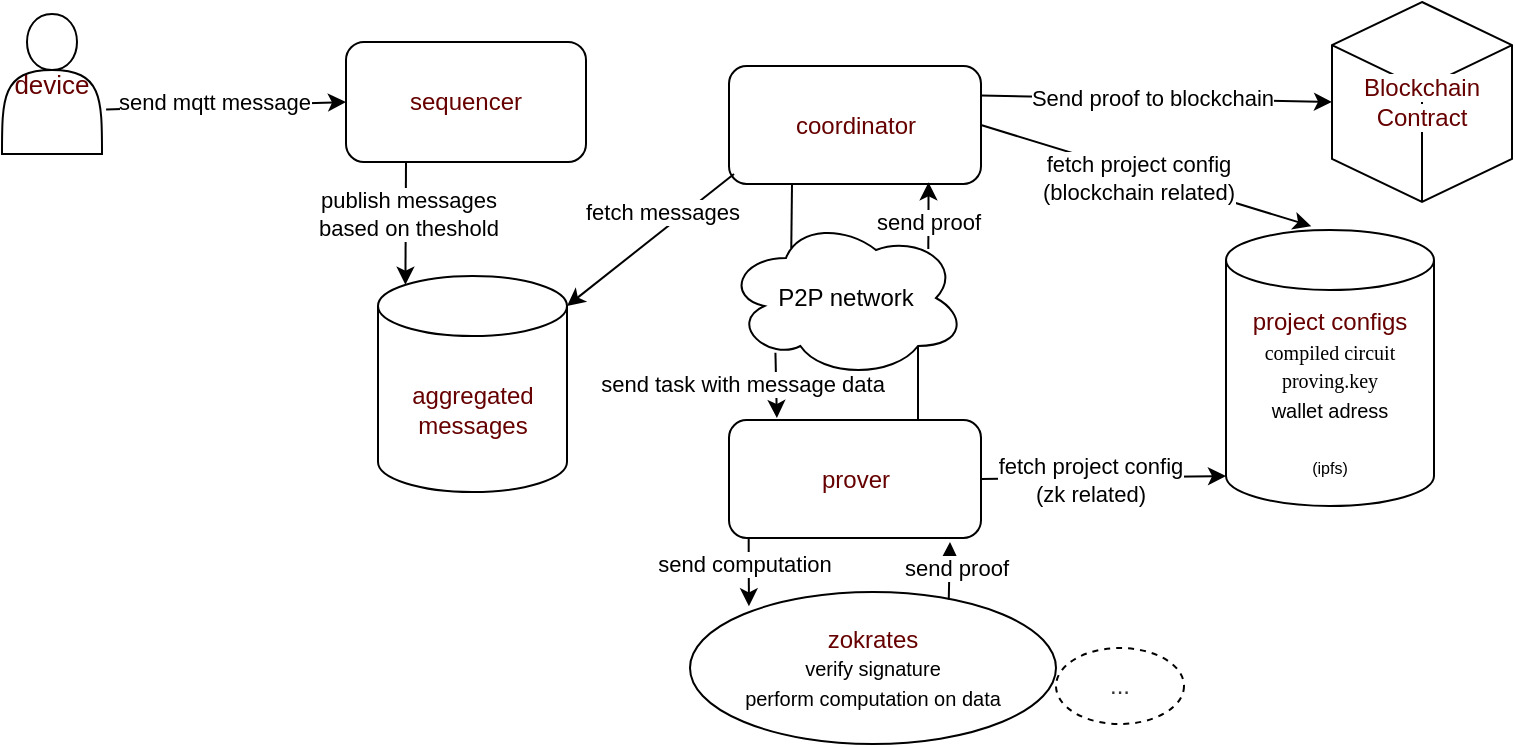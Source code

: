 <mxfile version="24.6.3" type="device">
  <diagram name="第 1 页" id="A09lGtO91ABeVb0lPZ-M">
    <mxGraphModel dx="794" dy="791" grid="0" gridSize="10" guides="1" tooltips="1" connect="1" arrows="1" fold="1" page="1" pageScale="1" pageWidth="1169" pageHeight="827" background="none" math="0" shadow="0">
      <root>
        <mxCell id="0" />
        <mxCell id="1" parent="0" />
        <mxCell id="P-kxANTKAj5TKY9pIXBq-4" value="" style="endArrow=classic;html=1;rounded=1;fontColor=default;labelBackgroundColor=none;entryX=0;entryY=0.5;entryDx=0;entryDy=0;exitX=1.041;exitY=0.682;exitDx=0;exitDy=0;exitPerimeter=0;" parent="1" target="rQoA9Tk0U78shAQG84SL-45" edge="1" source="rQoA9Tk0U78shAQG84SL-39">
          <mxGeometry width="50" height="50" relative="1" as="geometry">
            <mxPoint x="-2" y="54.97" as="sourcePoint" />
            <mxPoint x="172.984" y="56.004" as="targetPoint" />
          </mxGeometry>
        </mxCell>
        <mxCell id="rQoA9Tk0U78shAQG84SL-46" value="&lt;font face=&quot;Helvetica&quot;&gt;send mqtt message&lt;/font&gt;" style="edgeLabel;html=1;align=center;verticalAlign=middle;resizable=0;points=[];" vertex="1" connectable="0" parent="P-kxANTKAj5TKY9pIXBq-4">
          <mxGeometry x="-0.105" y="2" relative="1" as="geometry">
            <mxPoint as="offset" />
          </mxGeometry>
        </mxCell>
        <mxCell id="P-kxANTKAj5TKY9pIXBq-16" value="&lt;div&gt;&lt;font color=&quot;#660000&quot;&gt;coordinator&lt;/font&gt;&lt;/div&gt;" style="rounded=1;whiteSpace=wrap;html=1;labelBackgroundColor=none;" parent="1" vertex="1">
          <mxGeometry x="363.5" y="32" width="126" height="59" as="geometry" />
        </mxCell>
        <mxCell id="P-kxANTKAj5TKY9pIXBq-19" value="P2P network" style="ellipse;shape=cloud;whiteSpace=wrap;html=1;labelBackgroundColor=none;rounded=1;" parent="1" vertex="1">
          <mxGeometry x="362" y="108" width="120" height="80" as="geometry" />
        </mxCell>
        <mxCell id="P-kxANTKAj5TKY9pIXBq-41" value="&lt;font color=&quot;#660000&quot;&gt;prover&lt;/font&gt;" style="rounded=1;whiteSpace=wrap;html=1;labelBackgroundColor=none;" parent="1" vertex="1">
          <mxGeometry x="363.5" y="209" width="126" height="59" as="geometry" />
        </mxCell>
        <mxCell id="P-kxANTKAj5TKY9pIXBq-42" value="" style="endArrow=classic;html=1;rounded=1;fontColor=default;labelBackgroundColor=none;exitX=0.078;exitY=1.003;exitDx=0;exitDy=0;entryX=0.161;entryY=0.094;entryDx=0;entryDy=0;entryPerimeter=0;exitPerimeter=0;" parent="1" source="P-kxANTKAj5TKY9pIXBq-41" edge="1" target="rQoA9Tk0U78shAQG84SL-3">
          <mxGeometry width="50" height="50" relative="1" as="geometry">
            <mxPoint x="-52" y="778.14" as="sourcePoint" />
            <mxPoint x="217.505" y="470.842" as="targetPoint" />
          </mxGeometry>
        </mxCell>
        <mxCell id="rQoA9Tk0U78shAQG84SL-8" value="send computation" style="edgeLabel;html=1;align=center;verticalAlign=middle;resizable=0;points=[];" vertex="1" connectable="0" parent="P-kxANTKAj5TKY9pIXBq-42">
          <mxGeometry x="-0.033" y="-3" relative="1" as="geometry">
            <mxPoint y="-4" as="offset" />
          </mxGeometry>
        </mxCell>
        <mxCell id="P-kxANTKAj5TKY9pIXBq-43" value="" style="endArrow=classic;html=1;rounded=1;entryX=0.19;entryY=-0.017;entryDx=0;entryDy=0;entryPerimeter=0;exitX=0.206;exitY=0.842;exitDx=0;exitDy=0;exitPerimeter=0;fontColor=default;labelBackgroundColor=none;" parent="1" source="P-kxANTKAj5TKY9pIXBq-19" target="P-kxANTKAj5TKY9pIXBq-41" edge="1">
          <mxGeometry width="50" height="50" relative="1" as="geometry">
            <mxPoint x="190" y="670" as="sourcePoint" />
            <mxPoint x="-30" y="760" as="targetPoint" />
          </mxGeometry>
        </mxCell>
        <mxCell id="rQoA9Tk0U78shAQG84SL-5" value="send task with message data" style="edgeLabel;html=1;align=center;verticalAlign=middle;resizable=0;points=[];" vertex="1" connectable="0" parent="P-kxANTKAj5TKY9pIXBq-43">
          <mxGeometry x="-0.069" y="-3" relative="1" as="geometry">
            <mxPoint x="-14" as="offset" />
          </mxGeometry>
        </mxCell>
        <mxCell id="P-kxANTKAj5TKY9pIXBq-52" value="" style="endArrow=classic;html=1;rounded=1;exitX=1;exitY=0.25;exitDx=0;exitDy=0;fontColor=default;labelBackgroundColor=none;strokeWidth=1;entryX=0;entryY=0.5;entryDx=0;entryDy=0;entryPerimeter=0;" parent="1" source="P-kxANTKAj5TKY9pIXBq-16" target="rQoA9Tk0U78shAQG84SL-37" edge="1">
          <mxGeometry width="50" height="50" relative="1" as="geometry">
            <mxPoint x="600" y="960" as="sourcePoint" />
            <mxPoint x="71.5" y="154.5" as="targetPoint" />
          </mxGeometry>
        </mxCell>
        <mxCell id="P-kxANTKAj5TKY9pIXBq-53" value="&lt;div&gt;&lt;br&gt;&lt;/div&gt;" style="edgeLabel;html=1;align=center;verticalAlign=middle;resizable=0;points=[];labelBackgroundColor=none;rounded=1;" parent="P-kxANTKAj5TKY9pIXBq-52" vertex="1" connectable="0">
          <mxGeometry x="-0.012" y="-1" relative="1" as="geometry">
            <mxPoint x="-4" y="-16" as="offset" />
          </mxGeometry>
        </mxCell>
        <mxCell id="rQoA9Tk0U78shAQG84SL-10" value="&lt;div&gt;Send proof to blockchain&lt;/div&gt;" style="edgeLabel;html=1;align=center;verticalAlign=middle;resizable=0;points=[];" vertex="1" connectable="0" parent="P-kxANTKAj5TKY9pIXBq-52">
          <mxGeometry x="-0.028" y="1" relative="1" as="geometry">
            <mxPoint as="offset" />
          </mxGeometry>
        </mxCell>
        <mxCell id="P-kxANTKAj5TKY9pIXBq-60" value="&lt;div&gt;&lt;font color=&quot;#660000&quot; style=&quot;font-size: 12px;&quot; face=&quot;Helvetica&quot;&gt;project configs&lt;/font&gt;&lt;/div&gt;&lt;div&gt;&lt;font style=&quot;font-size: 10px;&quot; face=&quot;DFGghioapLaS5mhI9reb&quot;&gt;compiled circuit&lt;/font&gt;&lt;/div&gt;&lt;div&gt;&lt;font style=&quot;font-size: 10px;&quot; face=&quot;DFGghioapLaS5mhI9reb&quot;&gt;proving.key&lt;/font&gt;&lt;/div&gt;&lt;div&gt;&lt;font style=&quot;font-size: 10px;&quot; face=&quot;Helvetica&quot;&gt;wallet adress&lt;/font&gt;&lt;br&gt;&lt;/div&gt;&lt;div&gt;&lt;br&gt;&lt;/div&gt;&lt;div&gt;&lt;font style=&quot;font-size: 8px;&quot;&gt;(ipfs)&lt;/font&gt;&lt;br&gt;&lt;/div&gt;" style="shape=cylinder3;whiteSpace=wrap;html=1;boundedLbl=1;backgroundOutline=1;size=15;labelBackgroundColor=none;rounded=1;" parent="1" vertex="1">
          <mxGeometry x="612" y="114" width="104" height="138" as="geometry" />
        </mxCell>
        <mxCell id="zauLdbbxjyopaiMLOlRp-5" value="&lt;font color=&quot;#660000&quot;&gt;aggregated messages&lt;/font&gt;" style="shape=cylinder3;whiteSpace=wrap;html=1;boundedLbl=1;backgroundOutline=1;size=15;labelBackgroundColor=none;rounded=1;" parent="1" vertex="1">
          <mxGeometry x="188" y="137" width="94.5" height="108" as="geometry" />
        </mxCell>
        <mxCell id="zauLdbbxjyopaiMLOlRp-7" value="" style="endArrow=classic;html=1;rounded=1;entryX=0.41;entryY=-0.014;entryDx=0;entryDy=0;exitX=1;exitY=0.5;exitDx=0;exitDy=0;fontColor=default;labelBackgroundColor=none;entryPerimeter=0;" parent="1" source="P-kxANTKAj5TKY9pIXBq-16" target="P-kxANTKAj5TKY9pIXBq-60" edge="1">
          <mxGeometry width="50" height="50" relative="1" as="geometry">
            <mxPoint x="243" y="316.5" as="sourcePoint" />
            <mxPoint x="391" y="229" as="targetPoint" />
          </mxGeometry>
        </mxCell>
        <mxCell id="rQoA9Tk0U78shAQG84SL-26" value="&lt;div&gt;fetch project config&lt;/div&gt;&lt;div&gt;(blockchain related)&lt;br&gt;&lt;/div&gt;" style="edgeLabel;html=1;align=center;verticalAlign=middle;resizable=0;points=[];" vertex="1" connectable="0" parent="zauLdbbxjyopaiMLOlRp-7">
          <mxGeometry x="-0.152" y="2" relative="1" as="geometry">
            <mxPoint x="8" y="7" as="offset" />
          </mxGeometry>
        </mxCell>
        <mxCell id="zauLdbbxjyopaiMLOlRp-9" value="" style="endArrow=classic;html=1;rounded=1;fontColor=default;labelBackgroundColor=none;entryX=1;entryY=0;entryDx=0;entryDy=15;entryPerimeter=0;" parent="1" target="zauLdbbxjyopaiMLOlRp-5" edge="1">
          <mxGeometry width="50" height="50" relative="1" as="geometry">
            <mxPoint x="366" y="86" as="sourcePoint" />
            <mxPoint x="507" y="115" as="targetPoint" />
          </mxGeometry>
        </mxCell>
        <mxCell id="rQoA9Tk0U78shAQG84SL-24" value="fetch messages" style="edgeLabel;html=1;align=center;verticalAlign=middle;resizable=0;points=[];" vertex="1" connectable="0" parent="zauLdbbxjyopaiMLOlRp-9">
          <mxGeometry x="-0.159" y="-3" relative="1" as="geometry">
            <mxPoint x="1" y="-7" as="offset" />
          </mxGeometry>
        </mxCell>
        <mxCell id="zauLdbbxjyopaiMLOlRp-11" value="" style="endArrow=classic;html=1;rounded=1;fontColor=default;labelBackgroundColor=none;exitX=0.25;exitY=1;exitDx=0;exitDy=0;strokeWidth=1;entryX=0.145;entryY=0;entryDx=0;entryDy=4.35;entryPerimeter=0;" parent="1" source="rQoA9Tk0U78shAQG84SL-45" target="zauLdbbxjyopaiMLOlRp-5" edge="1">
          <mxGeometry width="50" height="50" relative="1" as="geometry">
            <mxPoint x="301.0" y="64.5" as="sourcePoint" />
            <mxPoint x="593" y="86" as="targetPoint" />
          </mxGeometry>
        </mxCell>
        <mxCell id="rQoA9Tk0U78shAQG84SL-11" value="&lt;div&gt;publish messages&lt;/div&gt;&lt;div&gt;based on theshold&lt;br&gt;&lt;/div&gt;" style="edgeLabel;html=1;align=center;verticalAlign=middle;resizable=0;points=[];" vertex="1" connectable="0" parent="zauLdbbxjyopaiMLOlRp-11">
          <mxGeometry x="-0.145" y="1" relative="1" as="geometry">
            <mxPoint as="offset" />
          </mxGeometry>
        </mxCell>
        <mxCell id="rQoA9Tk0U78shAQG84SL-3" value="&lt;div&gt;&lt;font color=&quot;#660000&quot;&gt;zokrates&lt;/font&gt;&lt;/div&gt;&lt;div&gt;&lt;font style=&quot;font-size: 10px;&quot;&gt;verify signature&lt;/font&gt;&lt;/div&gt;&lt;div&gt;&lt;font style=&quot;font-size: 10px;&quot;&gt;perform computation on data&lt;/font&gt;&lt;br&gt;&lt;/div&gt;" style="ellipse;whiteSpace=wrap;html=1;labelBackgroundColor=none;rounded=1;" vertex="1" parent="1">
          <mxGeometry x="344" y="295" width="183" height="76" as="geometry" />
        </mxCell>
        <mxCell id="rQoA9Tk0U78shAQG84SL-20" value="" style="endArrow=classic;html=1;rounded=0;exitX=0.707;exitY=0.049;exitDx=0;exitDy=0;exitPerimeter=0;" edge="1" parent="1" source="rQoA9Tk0U78shAQG84SL-3">
          <mxGeometry width="50" height="50" relative="1" as="geometry">
            <mxPoint x="474" y="310" as="sourcePoint" />
            <mxPoint x="474" y="270" as="targetPoint" />
          </mxGeometry>
        </mxCell>
        <mxCell id="rQoA9Tk0U78shAQG84SL-21" value="send proof" style="edgeLabel;html=1;align=center;verticalAlign=middle;resizable=0;points=[];" vertex="1" connectable="0" parent="rQoA9Tk0U78shAQG84SL-20">
          <mxGeometry x="0.116" y="-3" relative="1" as="geometry">
            <mxPoint as="offset" />
          </mxGeometry>
        </mxCell>
        <mxCell id="rQoA9Tk0U78shAQG84SL-22" value="" style="endArrow=classic;html=1;rounded=0;exitX=0.843;exitY=0.193;exitDx=0;exitDy=0;exitPerimeter=0;entryX=0.792;entryY=0.986;entryDx=0;entryDy=0;entryPerimeter=0;" edge="1" parent="1" source="P-kxANTKAj5TKY9pIXBq-19" target="P-kxANTKAj5TKY9pIXBq-16">
          <mxGeometry width="50" height="50" relative="1" as="geometry">
            <mxPoint x="336" y="310" as="sourcePoint" />
            <mxPoint x="328" y="189" as="targetPoint" />
          </mxGeometry>
        </mxCell>
        <mxCell id="rQoA9Tk0U78shAQG84SL-42" value="&lt;div&gt;send proof&lt;/div&gt;" style="edgeLabel;html=1;align=center;verticalAlign=middle;resizable=0;points=[];" vertex="1" connectable="0" parent="rQoA9Tk0U78shAQG84SL-22">
          <mxGeometry x="0.219" relative="1" as="geometry">
            <mxPoint y="7" as="offset" />
          </mxGeometry>
        </mxCell>
        <mxCell id="rQoA9Tk0U78shAQG84SL-37" value="&lt;div&gt;&lt;font color=&quot;#660000&quot;&gt;&lt;span style=&quot;background-color: rgb(255, 255, 255);&quot;&gt;Blockchain&lt;br&gt;&lt;/span&gt;&lt;/font&gt;&lt;/div&gt;&lt;div&gt;&lt;font color=&quot;#660000&quot;&gt;&lt;span style=&quot;background-color: rgb(255, 255, 255);&quot;&gt;Contract&lt;/span&gt;&lt;/font&gt;&lt;/div&gt;" style="html=1;whiteSpace=wrap;shape=isoCube2;backgroundOutline=1;isoAngle=15;" vertex="1" parent="1">
          <mxGeometry x="665" width="90" height="100" as="geometry" />
        </mxCell>
        <mxCell id="rQoA9Tk0U78shAQG84SL-39" value="&lt;font color=&quot;#660000&quot; style=&quot;font-size: 13px;&quot;&gt;device&lt;/font&gt;" style="shape=actor;whiteSpace=wrap;html=1;" vertex="1" parent="1">
          <mxGeometry y="6" width="50" height="70" as="geometry" />
        </mxCell>
        <mxCell id="rQoA9Tk0U78shAQG84SL-41" value="" style="endArrow=none;html=1;rounded=0;entryX=0.8;entryY=0.8;entryDx=0;entryDy=0;entryPerimeter=0;exitX=0.75;exitY=0;exitDx=0;exitDy=0;" edge="1" parent="1" source="P-kxANTKAj5TKY9pIXBq-41" target="P-kxANTKAj5TKY9pIXBq-19">
          <mxGeometry width="50" height="50" relative="1" as="geometry">
            <mxPoint x="246" y="378" as="sourcePoint" />
            <mxPoint x="296" y="328" as="targetPoint" />
          </mxGeometry>
        </mxCell>
        <mxCell id="rQoA9Tk0U78shAQG84SL-43" value="" style="endArrow=none;html=1;rounded=0;entryX=0.25;entryY=1;entryDx=0;entryDy=0;exitX=0.272;exitY=0.188;exitDx=0;exitDy=0;exitPerimeter=0;" edge="1" parent="1" source="P-kxANTKAj5TKY9pIXBq-19" target="P-kxANTKAj5TKY9pIXBq-16">
          <mxGeometry width="50" height="50" relative="1" as="geometry">
            <mxPoint x="246" y="378" as="sourcePoint" />
            <mxPoint x="296" y="328" as="targetPoint" />
          </mxGeometry>
        </mxCell>
        <mxCell id="rQoA9Tk0U78shAQG84SL-45" value="&lt;div&gt;&lt;font color=&quot;#660000&quot;&gt;sequencer&lt;/font&gt;&lt;/div&gt;" style="rounded=1;whiteSpace=wrap;html=1;" vertex="1" parent="1">
          <mxGeometry x="172" y="20" width="120" height="60" as="geometry" />
        </mxCell>
        <mxCell id="rQoA9Tk0U78shAQG84SL-48" value="..." style="ellipse;whiteSpace=wrap;html=1;labelBackgroundColor=none;rounded=1;fillColor=none;fontColor=#333333;strokeColor=default;dashed=1;" vertex="1" parent="1">
          <mxGeometry x="527" y="323" width="64" height="38" as="geometry" />
        </mxCell>
        <mxCell id="P-kxANTKAj5TKY9pIXBq-46" value="" style="endArrow=classic;html=1;rounded=1;exitX=1;exitY=0.5;exitDx=0;exitDy=0;fontColor=default;labelBackgroundColor=none;entryX=0;entryY=1;entryDx=0;entryDy=-15;entryPerimeter=0;" parent="1" source="P-kxANTKAj5TKY9pIXBq-41" target="P-kxANTKAj5TKY9pIXBq-60" edge="1">
          <mxGeometry width="50" height="50" relative="1" as="geometry">
            <mxPoint x="520" y="800" as="sourcePoint" />
            <mxPoint x="428" y="589.5" as="targetPoint" />
          </mxGeometry>
        </mxCell>
        <mxCell id="rQoA9Tk0U78shAQG84SL-7" value="&lt;div&gt;fetch project config&lt;/div&gt;&lt;div&gt;(zk related)&lt;br&gt;&lt;/div&gt;" style="edgeLabel;html=1;align=center;verticalAlign=middle;resizable=0;points=[];" vertex="1" connectable="0" parent="P-kxANTKAj5TKY9pIXBq-46">
          <mxGeometry x="-0.209" y="-1" relative="1" as="geometry">
            <mxPoint x="6" as="offset" />
          </mxGeometry>
        </mxCell>
      </root>
    </mxGraphModel>
  </diagram>
</mxfile>
